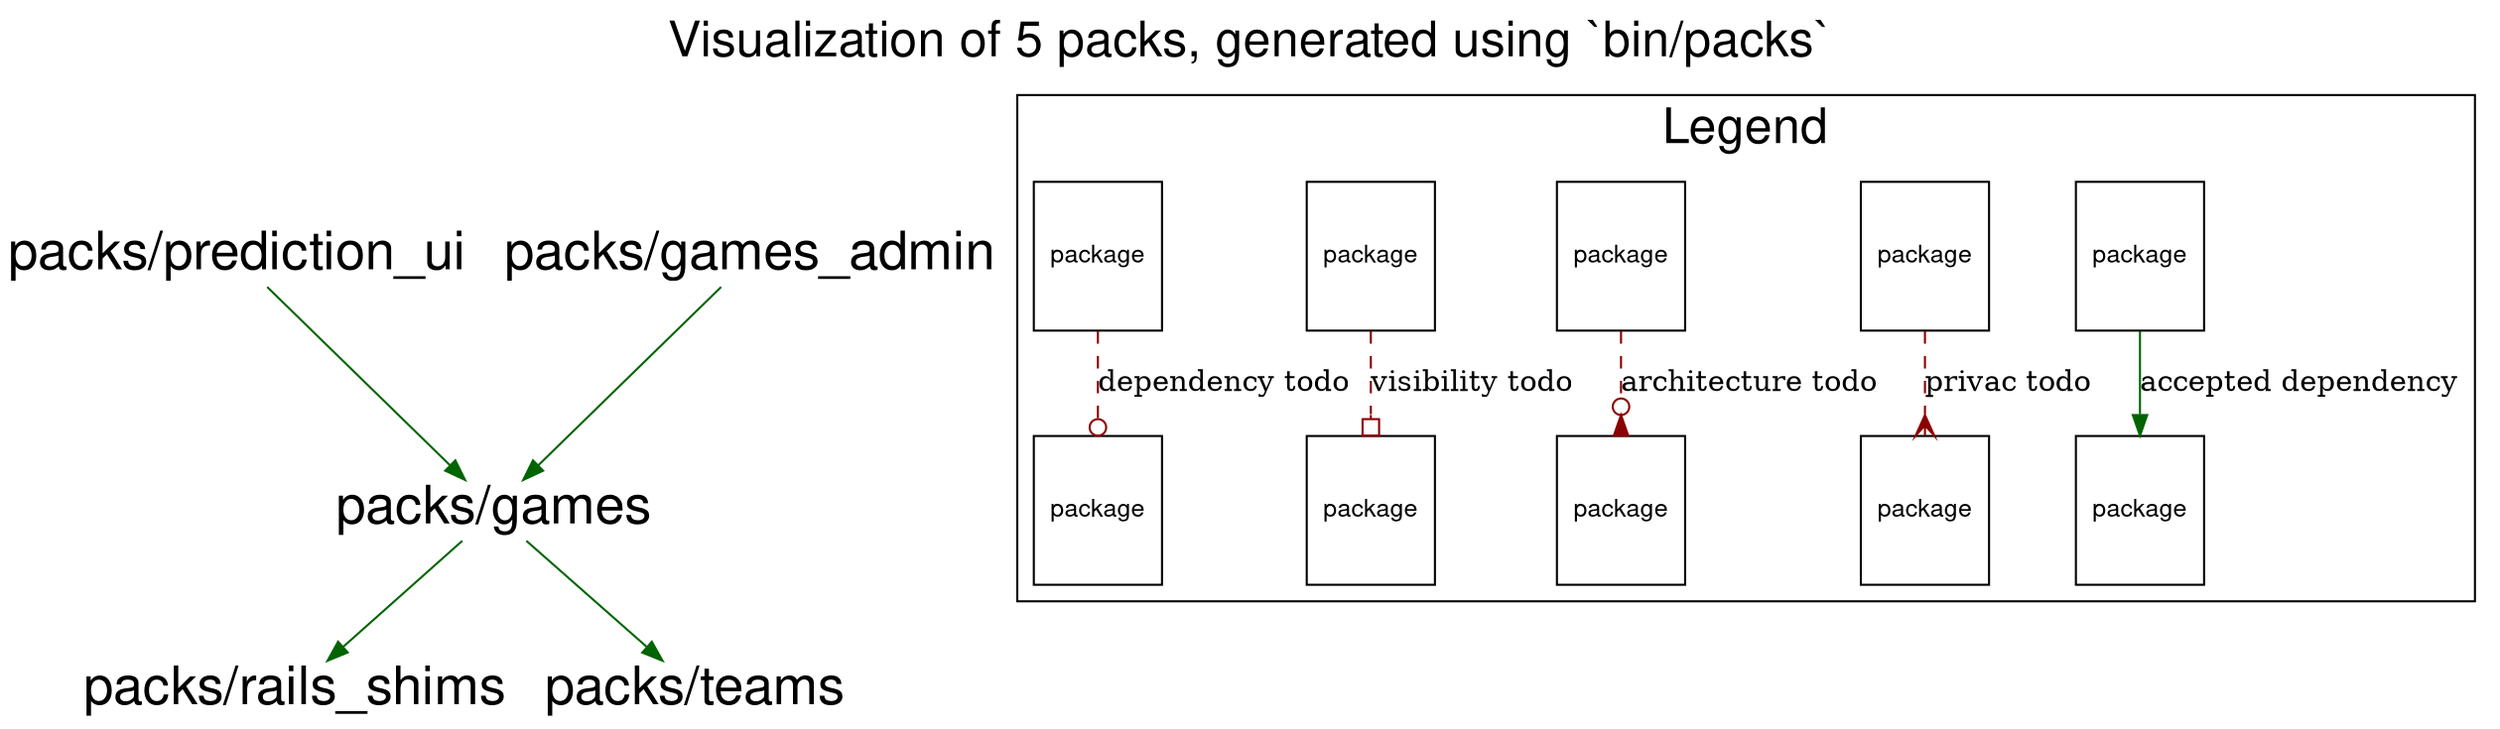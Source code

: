 digraph package_diagram {
  rankdir=TD

  graph [
    labelloc="t"
    fontname="Helvetica,Arial,sans-serif"
    dpi=100
    layout=dot
    label="Visualization of 5 packs, generated using `bin/packs`",
    fontsize=24
  ]
  node [
    fontname="Helvetica,Arial,sans-serif"
    fontsize=26.0
    fontcolor=black
    fillcolor=white
    color=black
    height=1.0
    style=filled
    shape=plain
  ]


          "packs/games" -> "packs/rails_shims" [
            color=darkgreen
          ]
          "packs/games" -> "packs/teams" [
            color=darkgreen
          ]
          "packs/prediction_ui" -> "packs/games" [
            color=darkgreen
          ]
          "packs/games_admin" -> "packs/games" [
            color=darkgreen
          ]


  subgraph cluster_legend {
    label="Legend"

    A [ fontsize=12 shape=box label="package"]
    B [ fontsize=12 shape=box label="package"]
    C [ fontsize=12 shape=box label="package"]
    D [ fontsize=12 shape=box label="package"]
    E [ fontsize=12 shape=box label="package"]
    F [ fontsize=12 shape=box label="package"]
    G [ fontsize=12 shape=box label="package"]
    H [ fontsize=12 shape=box label="package"]
    I [ fontsize=12 shape=box label="package"]
    J [ fontsize=12 shape=box label="package"]

    A -> B [label="accepted dependency" color=darkgreen]
    C -> D [label="privac todo" color=darkred style=dashed arrowhead=crow]
    E -> F [label="architecture todo" color=darkred style=dashed arrowhead=invodot]
    G -> H [label="visibility todo" color=darkred style=dashed arrowhead=obox]
    I -> J [label="dependency todo" color=darkred style=dashed arrowhead=odot]
  }
}
